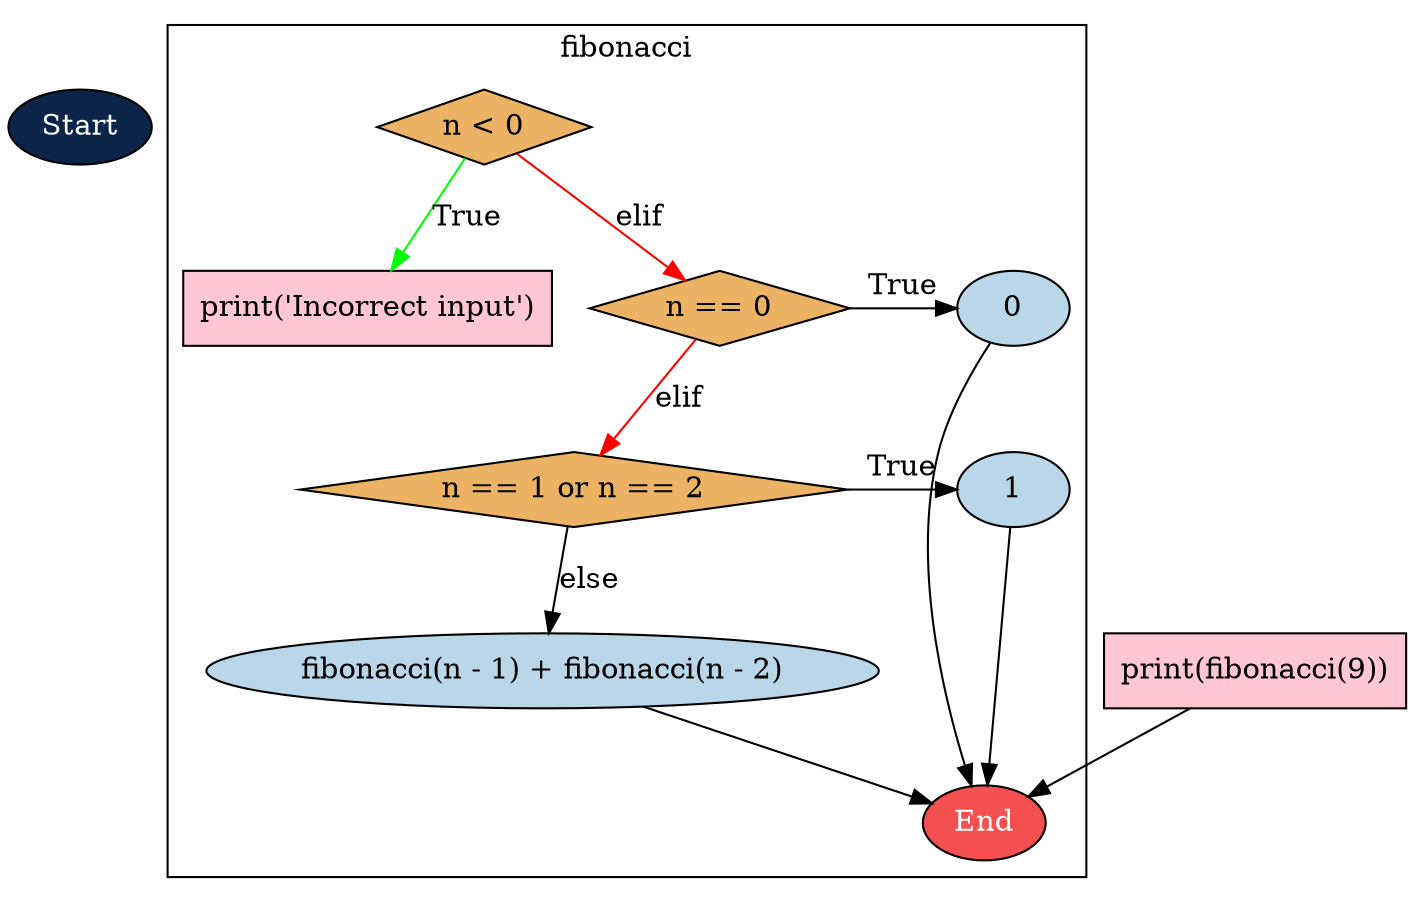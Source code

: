 digraph my_graph {
bgcolor="white"
4355242448 [shape=ellipse] [label="Start"] [type="START"] [style=filled fillcolor="#0B2447" fontcolor=white]

L5 [shape=diamond] [label="n < 0"] [type="CONDITIONS"] [style=filled fillcolor="#ECB365" fontcolor=black]
L6 [shape=rect] [label="print('Incorrect input')
"] [type="STATEMENT"] [style=filled fillcolor="#FFC6D3" fontcolor=black]
L10 [shape=diamond] [label="n == 0"] [type="CONDITIONS"] [style=filled fillcolor="#ECB365" fontcolor=black]
L11 [shape=ellipse] [label="0"] [type="RETURN"] [style=filled fillcolor="#BAD7E9" fontcolor=black]
L15 [shape=diamond] [label="n == 1 or n == 2"] [type="CONDITIONS"] [style=filled fillcolor="#ECB365" fontcolor=black]
L16 [shape=ellipse] [label="1"] [type="RETURN"] [style=filled fillcolor="#BAD7E9" fontcolor=black]

L19 [shape=ellipse] [label="fibonacci(n - 1) + fibonacci(n - 2)"] [type="RETURN"] [style=filled fillcolor="#BAD7E9" fontcolor=black]
L23 [shape=rect] [label="print(fibonacci(9))
"] [type="STATEMENT"] [style=filled fillcolor="#FFC6D3" fontcolor=black]
L999999 [shape=ellipse] [label="End"] [type="END"] [style=filled fillcolor="#F45050" fontcolor=white]
subgraph cluster_fibonacci {
label = "fibonacci";

L5 -> L10 [color=red] [label=elif] [source="@if_or_if_to_elif : ACNode(_info={'conditions': 'n < 0', 'value': 'n < 0', 'type': 'IF'}, _type='CONDITIONS', _indent=4, _line_no=5) -> ACNode(_info={'conditions': 'n == 0', 'value': 'n == 0', 'type': 'ELIF'}, _type='CONDITIONS', _indent=4, _line_no=10)"]
L10 -> L15 [color=red] [label=elif] [source="@if_or_if_to_elif : ACNode(_info={'conditions': 'n == 0', 'value': 'n == 0', 'type': 'ELIF'}, _type='CONDITIONS', _indent=4, _line_no=10) -> ACNode(_info={'conditions': 'n == 1 or n == 2', 'value': 'n == 1 or n == 2', 'type': 'ELIF'}, _type='CONDITIONS', _indent=4, _line_no=15)"]

L5 -> L6 [color=green] [label=True] [source="@parent_to_child : ACNode(_info={'conditions': 'n < 0', 'value': 'n < 0', 'type': 'IF'}, _type='CONDITIONS', _indent=4, _line_no=5) -> ACNode(_info={'type': 'ASSIGN', 'value': 'print('Incorrect input')\n'}, _type='STATEMENT', _indent=8, _line_no=6)"]
{rank=same; L10; L11;}
L11 -> L999999   [source="@return_to_end : ACNode(_info={'name': '0'}, _type='RETURN', _indent=8, _line_no=11) -> {}"]
L10 -> L11  [label=True] [source="@return_2 : ACNode(_info={'conditions': 'n == 0', 'value': 'n == 0', 'type': 'ELIF'}, _type='CONDITIONS', _indent=4, _line_no=10) -> ACNode(_info={'name': '0'}, _type='RETURN', _indent=8, _line_no=11)"]
{rank=same; L15; L16;}
L16 -> L999999   [source="@return_to_end : ACNode(_info={'name': '1'}, _type='RETURN', _indent=8, _line_no=16) -> {}"]
L15 -> L16  [label=True] [source="@return_2 : ACNode(_info={'conditions': 'n == 1 or n == 2', 'value': 'n == 1 or n == 2', 'type': 'ELIF'}, _type='CONDITIONS', _indent=4, _line_no=15) -> ACNode(_info={'name': '1'}, _type='RETURN', _indent=8, _line_no=16)"]
L15 -> L19  [label=else] [source=" : ACNode(_info={'conditions': 'n == 1 or n == 2', 'value': 'n == 1 or n == 2', 'type': 'ELIF'}, _type='CONDITIONS', _indent=4, _line_no=15) -> ACNode(_info={'name': 'fibonacci(n - 1) + fibonacci(n - 2)'}, _type='RETURN', _indent=8, _line_no=19)"]
{rank=same; L19;}
L19 -> L999999   [source="@return_to_end : ACNode(_info={'name': 'fibonacci(n - 1) + fibonacci(n - 2)'}, _type='RETURN', _indent=8, _line_no=19) -> {}"]

}L23 -> L999999   [source="@prev_to_end : ACNode(_info={'type': 'ASSIGN', 'value': 'print(fibonacci(9))\n'}, _type='STATEMENT', _indent=0, _line_no=23) -> {}"]

}
